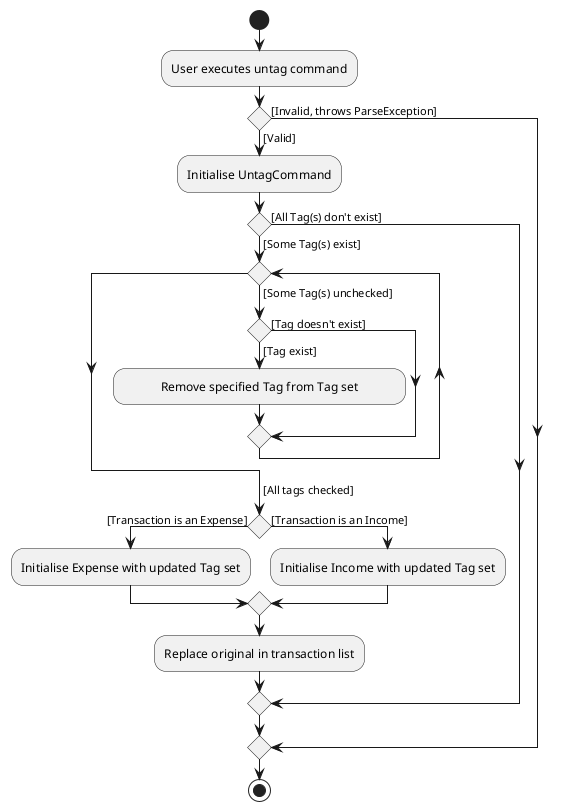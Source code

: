@startuml
start
:User executes untag command;

if () then ([Invalid, throws ParseException])
else ([Valid])
    :Initialise UntagCommand;
    if () then ([Some Tag(s) exist])
        while ()
            -> [Some Tag(s) unchecked];
            if () then ([Tag exist])
                :            Remove specified Tag from Tag set            ;
            else ([Tag doesn't exist])

            endif
        endwhile
        -> [All tags checked];
        if () then ([Transaction is an Expense])
            :Initialise Expense with updated Tag set;
        else ([Transaction is an Income])
            :Initialise Income with updated Tag set;
        endif
        :Replace original in transaction list;
    else ([All Tag(s) don't exist])
    endif
endif
stop
@enduml
